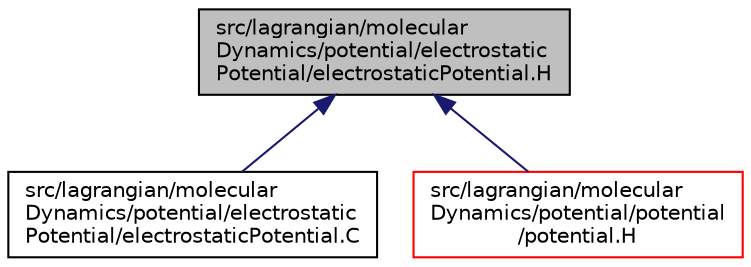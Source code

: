 digraph "src/lagrangian/molecularDynamics/potential/electrostaticPotential/electrostaticPotential.H"
{
  bgcolor="transparent";
  edge [fontname="Helvetica",fontsize="10",labelfontname="Helvetica",labelfontsize="10"];
  node [fontname="Helvetica",fontsize="10",shape=record];
  Node1 [label="src/lagrangian/molecular\lDynamics/potential/electrostatic\lPotential/electrostaticPotential.H",height=0.2,width=0.4,color="black", fillcolor="grey75", style="filled", fontcolor="black"];
  Node1 -> Node2 [dir="back",color="midnightblue",fontsize="10",style="solid",fontname="Helvetica"];
  Node2 [label="src/lagrangian/molecular\lDynamics/potential/electrostatic\lPotential/electrostaticPotential.C",height=0.2,width=0.4,color="black",URL="$a07064.html"];
  Node1 -> Node3 [dir="back",color="midnightblue",fontsize="10",style="solid",fontname="Helvetica"];
  Node3 [label="src/lagrangian/molecular\lDynamics/potential/potential\l/potential.H",height=0.2,width=0.4,color="red",URL="$a07102.html"];
}
